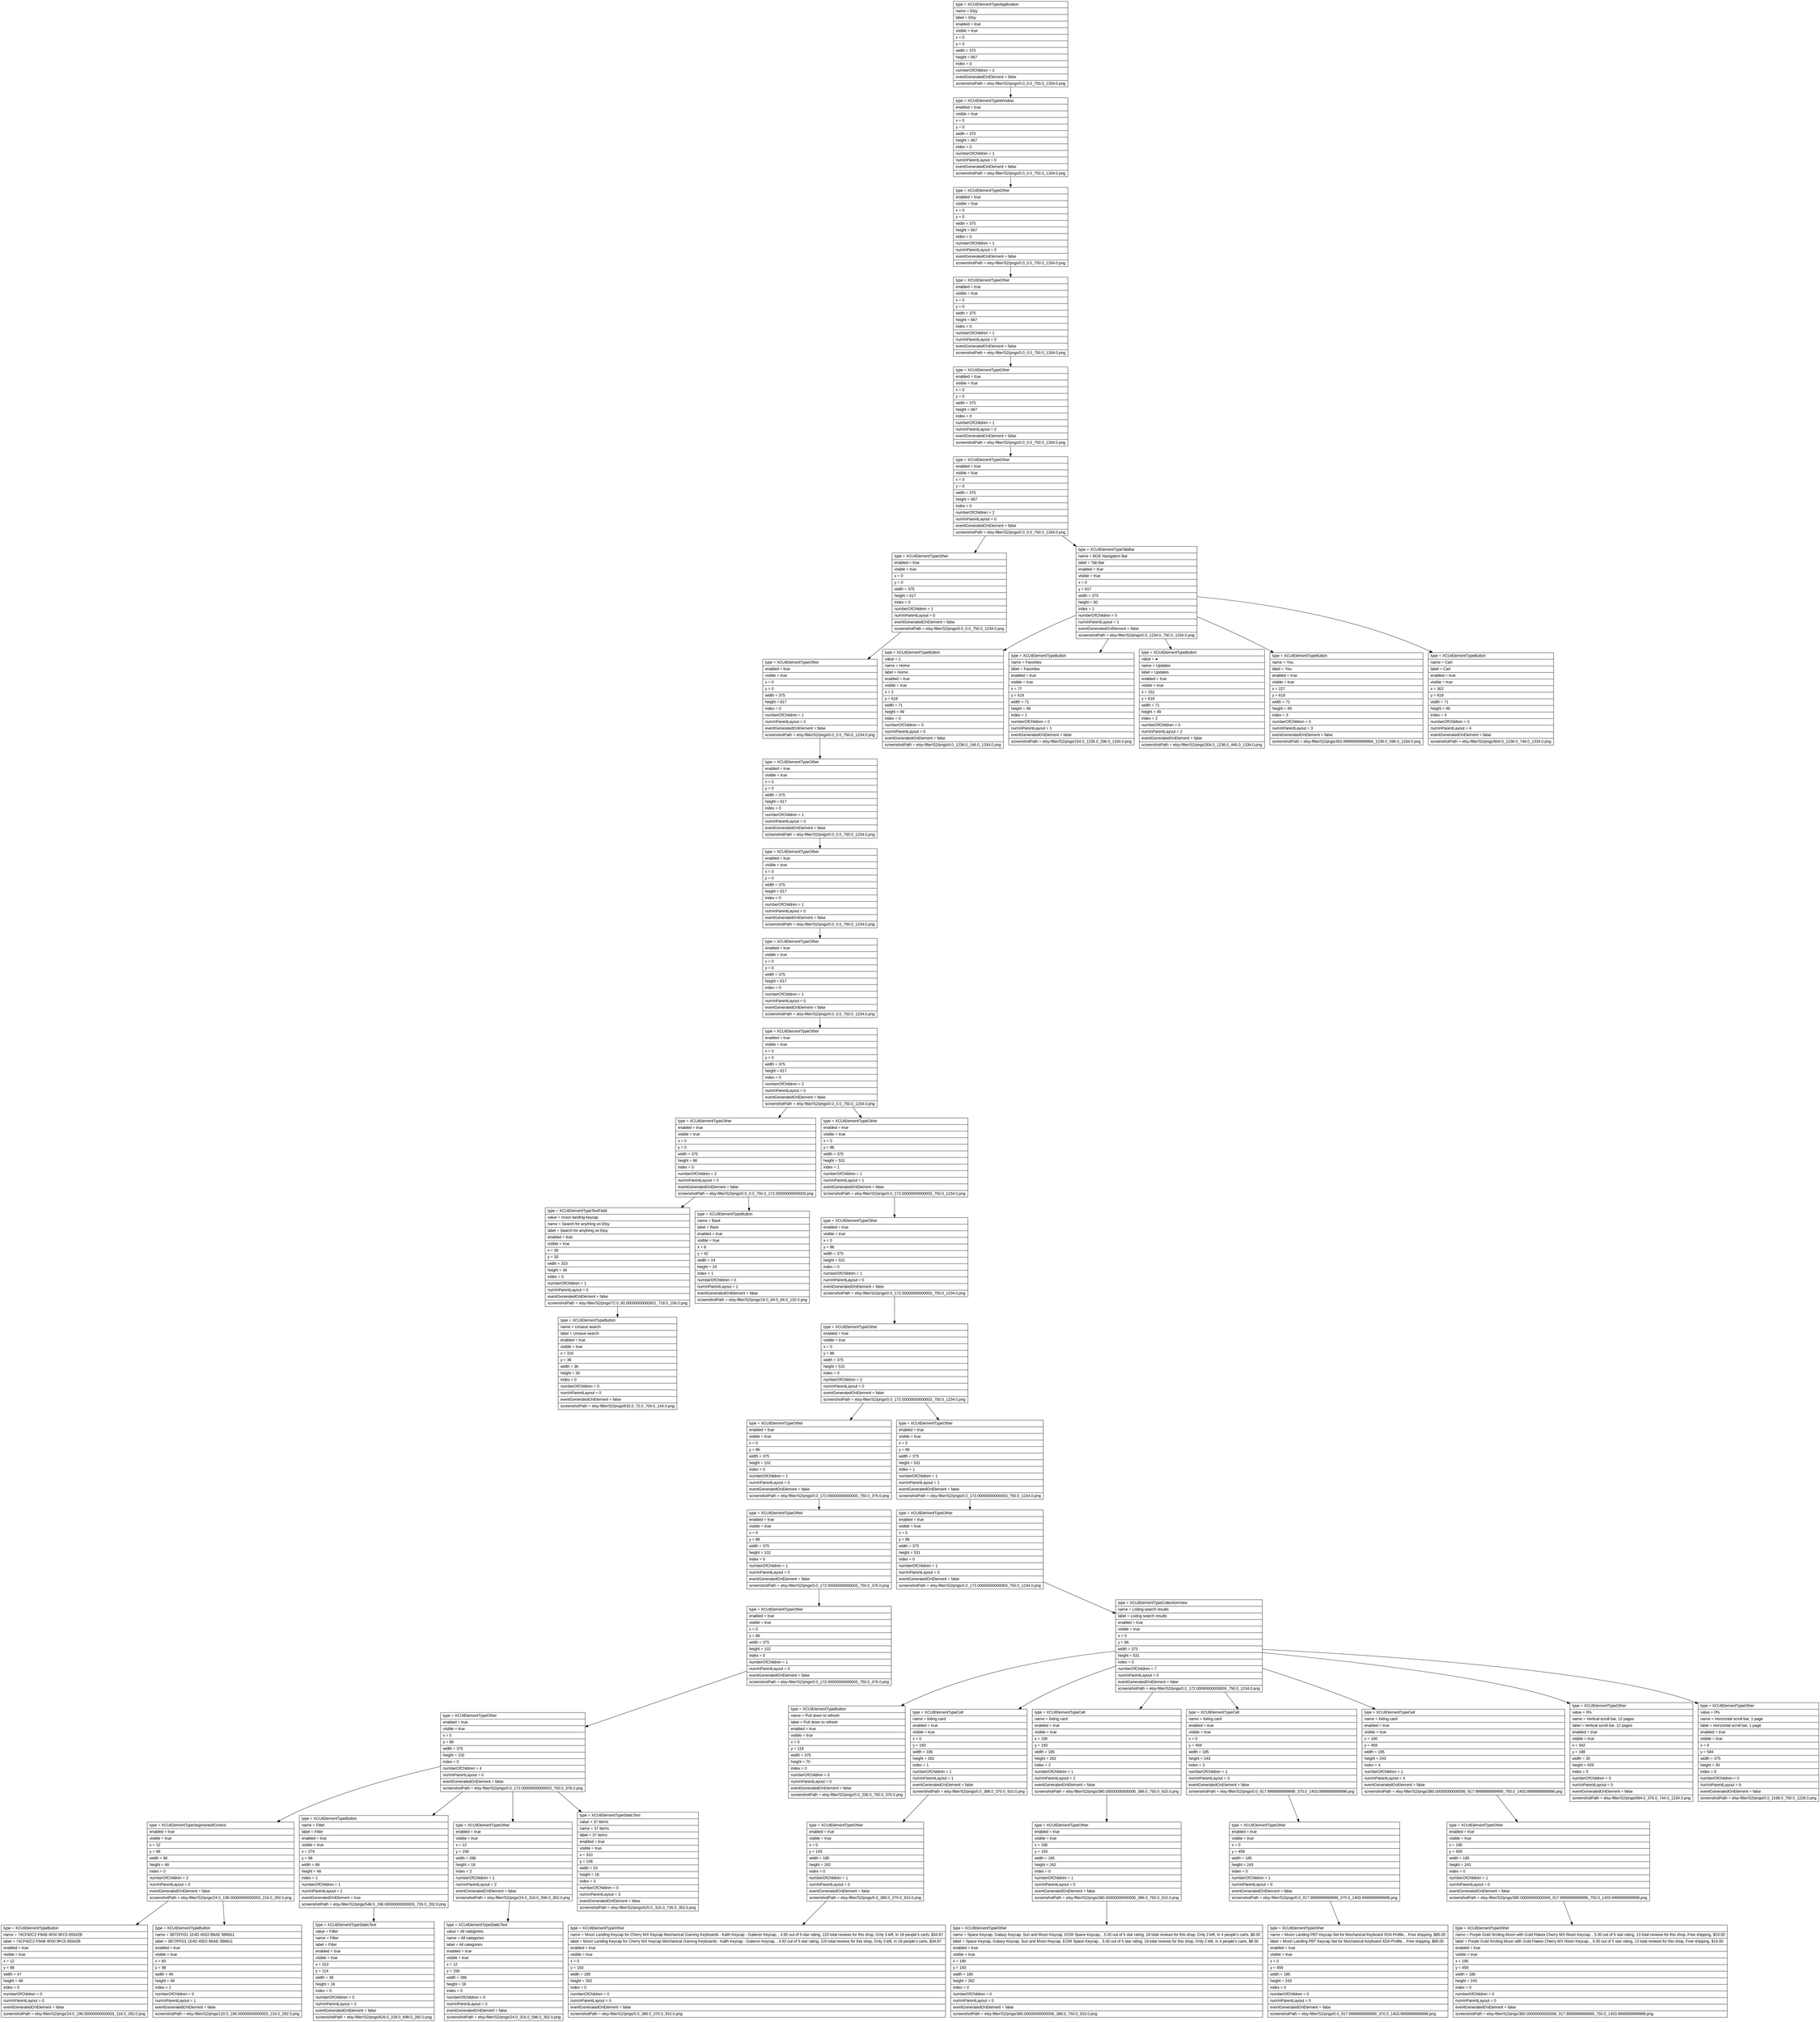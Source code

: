 digraph Layout {

	node [shape=record fontname=Arial];

	0	[label="{type = XCUIElementTypeApplication\l|name = Etsy\l|label = Etsy\l|enabled = true\l|visible = true\l|x = 0\l|y = 0\l|width = 375\l|height = 667\l|index = 0\l|numberOfChildren = 2\l|eventGeneratedOnElement = false \l|screenshotPath = etsy-filter/S2/pngs/0.0_0.0_750.0_1334.0.png\l}"]
	1	[label="{type = XCUIElementTypeWindow\l|enabled = true\l|visible = true\l|x = 0\l|y = 0\l|width = 375\l|height = 667\l|index = 0\l|numberOfChildren = 1\l|numInParentLayout = 0\l|eventGeneratedOnElement = false \l|screenshotPath = etsy-filter/S2/pngs/0.0_0.0_750.0_1334.0.png\l}"]
	2	[label="{type = XCUIElementTypeOther\l|enabled = true\l|visible = true\l|x = 0\l|y = 0\l|width = 375\l|height = 667\l|index = 0\l|numberOfChildren = 1\l|numInParentLayout = 0\l|eventGeneratedOnElement = false \l|screenshotPath = etsy-filter/S2/pngs/0.0_0.0_750.0_1334.0.png\l}"]
	3	[label="{type = XCUIElementTypeOther\l|enabled = true\l|visible = true\l|x = 0\l|y = 0\l|width = 375\l|height = 667\l|index = 0\l|numberOfChildren = 1\l|numInParentLayout = 0\l|eventGeneratedOnElement = false \l|screenshotPath = etsy-filter/S2/pngs/0.0_0.0_750.0_1334.0.png\l}"]
	4	[label="{type = XCUIElementTypeOther\l|enabled = true\l|visible = true\l|x = 0\l|y = 0\l|width = 375\l|height = 667\l|index = 0\l|numberOfChildren = 1\l|numInParentLayout = 0\l|eventGeneratedOnElement = false \l|screenshotPath = etsy-filter/S2/pngs/0.0_0.0_750.0_1334.0.png\l}"]
	5	[label="{type = XCUIElementTypeOther\l|enabled = true\l|visible = true\l|x = 0\l|y = 0\l|width = 375\l|height = 667\l|index = 0\l|numberOfChildren = 2\l|numInParentLayout = 0\l|eventGeneratedOnElement = false \l|screenshotPath = etsy-filter/S2/pngs/0.0_0.0_750.0_1334.0.png\l}"]
	6	[label="{type = XCUIElementTypeOther\l|enabled = true\l|visible = true\l|x = 0\l|y = 0\l|width = 375\l|height = 617\l|index = 0\l|numberOfChildren = 1\l|numInParentLayout = 0\l|eventGeneratedOnElement = false \l|screenshotPath = etsy-filter/S2/pngs/0.0_0.0_750.0_1234.0.png\l}"]
	7	[label="{type = XCUIElementTypeTabBar\l|name = BOE Navigation Bar\l|label = Tab Bar\l|enabled = true\l|visible = true\l|x = 0\l|y = 617\l|width = 375\l|height = 50\l|index = 1\l|numberOfChildren = 5\l|numInParentLayout = 1\l|eventGeneratedOnElement = false \l|screenshotPath = etsy-filter/S2/pngs/0.0_1234.0_750.0_1334.0.png\l}"]
	8	[label="{type = XCUIElementTypeOther\l|enabled = true\l|visible = true\l|x = 0\l|y = 0\l|width = 375\l|height = 617\l|index = 0\l|numberOfChildren = 1\l|numInParentLayout = 0\l|eventGeneratedOnElement = false \l|screenshotPath = etsy-filter/S2/pngs/0.0_0.0_750.0_1234.0.png\l}"]
	9	[label="{type = XCUIElementTypeButton\l|value = 1\l|name = Home\l|label = Home\l|enabled = true\l|visible = true\l|x = 2\l|y = 618\l|width = 71\l|height = 49\l|index = 0\l|numberOfChildren = 0\l|numInParentLayout = 0\l|eventGeneratedOnElement = false \l|screenshotPath = etsy-filter/S2/pngs/4.0_1236.0_146.0_1334.0.png\l}"]
	10	[label="{type = XCUIElementTypeButton\l|name = Favorites\l|label = Favorites\l|enabled = true\l|visible = true\l|x = 77\l|y = 618\l|width = 71\l|height = 49\l|index = 1\l|numberOfChildren = 0\l|numInParentLayout = 1\l|eventGeneratedOnElement = false \l|screenshotPath = etsy-filter/S2/pngs/154.0_1236.0_296.0_1334.0.png\l}"]
	11	[label="{type = XCUIElementTypeButton\l|value = ●\l|name = Updates\l|label = Updates\l|enabled = true\l|visible = true\l|x = 152\l|y = 618\l|width = 71\l|height = 49\l|index = 2\l|numberOfChildren = 0\l|numInParentLayout = 2\l|eventGeneratedOnElement = false \l|screenshotPath = etsy-filter/S2/pngs/304.0_1236.0_446.0_1334.0.png\l}"]
	12	[label="{type = XCUIElementTypeButton\l|name = You\l|label = You\l|enabled = true\l|visible = true\l|x = 227\l|y = 618\l|width = 71\l|height = 49\l|index = 3\l|numberOfChildren = 0\l|numInParentLayout = 3\l|eventGeneratedOnElement = false \l|screenshotPath = etsy-filter/S2/pngs/453.99999999999994_1236.0_596.0_1334.0.png\l}"]
	13	[label="{type = XCUIElementTypeButton\l|name = Cart\l|label = Cart\l|enabled = true\l|visible = true\l|x = 302\l|y = 618\l|width = 71\l|height = 49\l|index = 4\l|numberOfChildren = 0\l|numInParentLayout = 4\l|eventGeneratedOnElement = false \l|screenshotPath = etsy-filter/S2/pngs/604.0_1236.0_746.0_1334.0.png\l}"]
	14	[label="{type = XCUIElementTypeOther\l|enabled = true\l|visible = true\l|x = 0\l|y = 0\l|width = 375\l|height = 617\l|index = 0\l|numberOfChildren = 1\l|numInParentLayout = 0\l|eventGeneratedOnElement = false \l|screenshotPath = etsy-filter/S2/pngs/0.0_0.0_750.0_1234.0.png\l}"]
	15	[label="{type = XCUIElementTypeOther\l|enabled = true\l|visible = true\l|x = 0\l|y = 0\l|width = 375\l|height = 617\l|index = 0\l|numberOfChildren = 1\l|numInParentLayout = 0\l|eventGeneratedOnElement = false \l|screenshotPath = etsy-filter/S2/pngs/0.0_0.0_750.0_1234.0.png\l}"]
	16	[label="{type = XCUIElementTypeOther\l|enabled = true\l|visible = true\l|x = 0\l|y = 0\l|width = 375\l|height = 617\l|index = 0\l|numberOfChildren = 1\l|numInParentLayout = 0\l|eventGeneratedOnElement = false \l|screenshotPath = etsy-filter/S2/pngs/0.0_0.0_750.0_1234.0.png\l}"]
	17	[label="{type = XCUIElementTypeOther\l|enabled = true\l|visible = true\l|x = 0\l|y = 0\l|width = 375\l|height = 617\l|index = 0\l|numberOfChildren = 2\l|numInParentLayout = 0\l|eventGeneratedOnElement = false \l|screenshotPath = etsy-filter/S2/pngs/0.0_0.0_750.0_1234.0.png\l}"]
	18	[label="{type = XCUIElementTypeOther\l|enabled = true\l|visible = true\l|x = 0\l|y = 0\l|width = 375\l|height = 86\l|index = 0\l|numberOfChildren = 2\l|numInParentLayout = 0\l|eventGeneratedOnElement = false \l|screenshotPath = etsy-filter/S2/pngs/0.0_0.0_750.0_172.00000000000003.png\l}"]
	19	[label="{type = XCUIElementTypeOther\l|enabled = true\l|visible = true\l|x = 0\l|y = 86\l|width = 375\l|height = 531\l|index = 1\l|numberOfChildren = 1\l|numInParentLayout = 1\l|eventGeneratedOnElement = false \l|screenshotPath = etsy-filter/S2/pngs/0.0_172.00000000000003_750.0_1234.0.png\l}"]
	20	[label="{type = XCUIElementTypeTextField\l|value = moon landing keycap\l|name = Search for anything on Etsy\l|label = Search for anything on Etsy\l|enabled = true\l|visible = true\l|x = 36\l|y = 30\l|width = 323\l|height = 48\l|index = 0\l|numberOfChildren = 1\l|numInParentLayout = 0\l|eventGeneratedOnElement = false \l|screenshotPath = etsy-filter/S2/pngs/72.0_60.00000000000001_718.0_156.0.png\l}"]
	21	[label="{type = XCUIElementTypeButton\l|name = Back\l|label = Back\l|enabled = true\l|visible = true\l|x = 8\l|y = 42\l|width = 24\l|height = 24\l|index = 1\l|numberOfChildren = 0\l|numInParentLayout = 1\l|eventGeneratedOnElement = false \l|screenshotPath = etsy-filter/S2/pngs/16.0_84.0_64.0_132.0.png\l}"]
	22	[label="{type = XCUIElementTypeOther\l|enabled = true\l|visible = true\l|x = 0\l|y = 86\l|width = 375\l|height = 531\l|index = 0\l|numberOfChildren = 1\l|numInParentLayout = 0\l|eventGeneratedOnElement = false \l|screenshotPath = etsy-filter/S2/pngs/0.0_172.00000000000003_750.0_1234.0.png\l}"]
	23	[label="{type = XCUIElementTypeButton\l|name = Unsave search\l|label = Unsave search\l|enabled = true\l|visible = true\l|x = 316\l|y = 36\l|width = 36\l|height = 36\l|index = 0\l|numberOfChildren = 0\l|numInParentLayout = 0\l|eventGeneratedOnElement = false \l|screenshotPath = etsy-filter/S2/pngs/632.0_72.0_704.0_144.0.png\l}"]
	24	[label="{type = XCUIElementTypeOther\l|enabled = true\l|visible = true\l|x = 0\l|y = 86\l|width = 375\l|height = 531\l|index = 0\l|numberOfChildren = 2\l|numInParentLayout = 0\l|eventGeneratedOnElement = false \l|screenshotPath = etsy-filter/S2/pngs/0.0_172.00000000000003_750.0_1234.0.png\l}"]
	25	[label="{type = XCUIElementTypeOther\l|enabled = true\l|visible = true\l|x = 0\l|y = 86\l|width = 375\l|height = 102\l|index = 0\l|numberOfChildren = 1\l|numInParentLayout = 0\l|eventGeneratedOnElement = false \l|screenshotPath = etsy-filter/S2/pngs/0.0_172.00000000000003_750.0_376.0.png\l}"]
	26	[label="{type = XCUIElementTypeOther\l|enabled = true\l|visible = true\l|x = 0\l|y = 86\l|width = 375\l|height = 531\l|index = 1\l|numberOfChildren = 1\l|numInParentLayout = 1\l|eventGeneratedOnElement = false \l|screenshotPath = etsy-filter/S2/pngs/0.0_172.00000000000003_750.0_1234.0.png\l}"]
	27	[label="{type = XCUIElementTypeOther\l|enabled = true\l|visible = true\l|x = 0\l|y = 86\l|width = 375\l|height = 102\l|index = 0\l|numberOfChildren = 1\l|numInParentLayout = 0\l|eventGeneratedOnElement = false \l|screenshotPath = etsy-filter/S2/pngs/0.0_172.00000000000003_750.0_376.0.png\l}"]
	28	[label="{type = XCUIElementTypeOther\l|enabled = true\l|visible = true\l|x = 0\l|y = 86\l|width = 375\l|height = 531\l|index = 0\l|numberOfChildren = 1\l|numInParentLayout = 0\l|eventGeneratedOnElement = false \l|screenshotPath = etsy-filter/S2/pngs/0.0_172.00000000000003_750.0_1234.0.png\l}"]
	29	[label="{type = XCUIElementTypeOther\l|enabled = true\l|visible = true\l|x = 0\l|y = 86\l|width = 375\l|height = 102\l|index = 0\l|numberOfChildren = 1\l|numInParentLayout = 0\l|eventGeneratedOnElement = false \l|screenshotPath = etsy-filter/S2/pngs/0.0_172.00000000000003_750.0_376.0.png\l}"]
	30	[label="{type = XCUIElementTypeCollectionView\l|name = Listing search results\l|label = Listing search results\l|enabled = true\l|visible = true\l|x = 0\l|y = 86\l|width = 375\l|height = 531\l|index = 0\l|numberOfChildren = 7\l|numInParentLayout = 0\l|eventGeneratedOnElement = false \l|screenshotPath = etsy-filter/S2/pngs/0.0_172.00000000000003_750.0_1234.0.png\l}"]
	31	[label="{type = XCUIElementTypeOther\l|enabled = true\l|visible = true\l|x = 0\l|y = 86\l|width = 375\l|height = 102\l|index = 0\l|numberOfChildren = 4\l|numInParentLayout = 0\l|eventGeneratedOnElement = false \l|screenshotPath = etsy-filter/S2/pngs/0.0_172.00000000000003_750.0_376.0.png\l}"]
	32	[label="{type = XCUIElementTypeButton\l|name = Pull down to refresh\l|label = Pull down to refresh\l|enabled = true\l|visible = true\l|x = 0\l|y = 118\l|width = 375\l|height = 70\l|index = 0\l|numberOfChildren = 0\l|numInParentLayout = 0\l|eventGeneratedOnElement = false \l|screenshotPath = etsy-filter/S2/pngs/0.0_236.0_750.0_376.0.png\l}"]
	33	[label="{type = XCUIElementTypeCell\l|name = listing card\l|enabled = true\l|visible = true\l|x = 0\l|y = 193\l|width = 185\l|height = 262\l|index = 1\l|numberOfChildren = 1\l|numInParentLayout = 1\l|eventGeneratedOnElement = false \l|screenshotPath = etsy-filter/S2/pngs/0.0_386.0_370.0_910.0.png\l}"]
	34	[label="{type = XCUIElementTypeCell\l|name = listing card\l|enabled = true\l|visible = true\l|x = 190\l|y = 193\l|width = 185\l|height = 262\l|index = 2\l|numberOfChildren = 1\l|numInParentLayout = 2\l|eventGeneratedOnElement = false \l|screenshotPath = etsy-filter/S2/pngs/380.00000000000006_386.0_750.0_910.0.png\l}"]
	35	[label="{type = XCUIElementTypeCell\l|name = listing card\l|enabled = true\l|visible = true\l|x = 0\l|y = 459\l|width = 185\l|height = 243\l|index = 3\l|numberOfChildren = 1\l|numInParentLayout = 3\l|eventGeneratedOnElement = false \l|screenshotPath = etsy-filter/S2/pngs/0.0_917.9999999999999_370.0_1403.9999999999998.png\l}"]
	36	[label="{type = XCUIElementTypeCell\l|name = listing card\l|enabled = true\l|visible = true\l|x = 190\l|y = 459\l|width = 185\l|height = 243\l|index = 4\l|numberOfChildren = 1\l|numInParentLayout = 4\l|eventGeneratedOnElement = false \l|screenshotPath = etsy-filter/S2/pngs/380.00000000000006_917.9999999999999_750.0_1403.9999999999998.png\l}"]
	37	[label="{type = XCUIElementTypeOther\l|value = 0%\l|name = Vertical scroll bar, 12 pages\l|label = Vertical scroll bar, 12 pages\l|enabled = true\l|visible = true\l|x = 342\l|y = 188\l|width = 30\l|height = 429\l|index = 5\l|numberOfChildren = 0\l|numInParentLayout = 5\l|eventGeneratedOnElement = false \l|screenshotPath = etsy-filter/S2/pngs/684.0_376.0_744.0_1234.0.png\l}"]
	38	[label="{type = XCUIElementTypeOther\l|value = 0%\l|name = Horizontal scroll bar, 1 page\l|label = Horizontal scroll bar, 1 page\l|enabled = true\l|visible = true\l|x = 0\l|y = 584\l|width = 375\l|height = 30\l|index = 6\l|numberOfChildren = 0\l|numInParentLayout = 6\l|eventGeneratedOnElement = false \l|screenshotPath = etsy-filter/S2/pngs/0.0_1168.0_750.0_1228.0.png\l}"]
	39	[label="{type = XCUIElementTypeSegmentedControl\l|enabled = true\l|visible = true\l|x = 12\l|y = 98\l|width = 96\l|height = 48\l|index = 0\l|numberOfChildren = 2\l|numInParentLayout = 0\l|eventGeneratedOnElement = false \l|screenshotPath = etsy-filter/S2/pngs/24.0_196.00000000000003_216.0_292.0.png\l}"]
	40	[label="{type = XCUIElementTypeButton\l|name = Filter\l|label = Filter\l|enabled = true\l|visible = true\l|x = 274\l|y = 98\l|width = 89\l|height = 48\l|index = 1\l|numberOfChildren = 1\l|numInParentLayout = 1\l|eventGeneratedOnElement = true \l|screenshotPath = etsy-filter/S2/pngs/548.0_196.00000000000003_726.0_292.0.png\l}"]
	41	[label="{type = XCUIElementTypeOther\l|enabled = true\l|visible = true\l|x = 12\l|y = 158\l|width = 286\l|height = 18\l|index = 2\l|numberOfChildren = 1\l|numInParentLayout = 2\l|eventGeneratedOnElement = false \l|screenshotPath = etsy-filter/S2/pngs/24.0_316.0_596.0_352.0.png\l}"]
	42	[label="{type = XCUIElementTypeStaticText\l|value = 37 items\l|name = 37 items\l|label = 37 items\l|enabled = true\l|visible = true\l|x = 310\l|y = 158\l|width = 53\l|height = 18\l|index = 3\l|numberOfChildren = 0\l|numInParentLayout = 3\l|eventGeneratedOnElement = false \l|screenshotPath = etsy-filter/S2/pngs/620.0_316.0_726.0_352.0.png\l}"]
	43	[label="{type = XCUIElementTypeOther\l|enabled = true\l|visible = true\l|x = 0\l|y = 193\l|width = 185\l|height = 262\l|index = 0\l|numberOfChildren = 1\l|numInParentLayout = 0\l|eventGeneratedOnElement = false \l|screenshotPath = etsy-filter/S2/pngs/0.0_386.0_370.0_910.0.png\l}"]
	44	[label="{type = XCUIElementTypeOther\l|enabled = true\l|visible = true\l|x = 190\l|y = 193\l|width = 185\l|height = 262\l|index = 0\l|numberOfChildren = 1\l|numInParentLayout = 0\l|eventGeneratedOnElement = false \l|screenshotPath = etsy-filter/S2/pngs/380.00000000000006_386.0_750.0_910.0.png\l}"]
	45	[label="{type = XCUIElementTypeOther\l|enabled = true\l|visible = true\l|x = 0\l|y = 459\l|width = 185\l|height = 243\l|index = 0\l|numberOfChildren = 1\l|numInParentLayout = 0\l|eventGeneratedOnElement = false \l|screenshotPath = etsy-filter/S2/pngs/0.0_917.9999999999999_370.0_1403.9999999999998.png\l}"]
	46	[label="{type = XCUIElementTypeOther\l|enabled = true\l|visible = true\l|x = 190\l|y = 459\l|width = 185\l|height = 243\l|index = 0\l|numberOfChildren = 1\l|numInParentLayout = 0\l|eventGeneratedOnElement = false \l|screenshotPath = etsy-filter/S2/pngs/380.00000000000006_917.9999999999999_750.0_1403.9999999999998.png\l}"]
	47	[label="{type = XCUIElementTypeButton\l|name = 74CF92C2 F9AB 4F00 9FC5 65542B\l|label = 74CF92C2 F9AB 4F00 9FC5 65542B\l|enabled = true\l|visible = true\l|x = 12\l|y = 98\l|width = 47\l|height = 48\l|index = 0\l|numberOfChildren = 0\l|numInParentLayout = 0\l|eventGeneratedOnElement = false \l|screenshotPath = etsy-filter/S2/pngs/24.0_196.00000000000003_118.0_292.0.png\l}"]
	48	[label="{type = XCUIElementTypeButton\l|name = 3B72FFD1 1E4D 45D2 B6AE 5B6811\l|label = 3B72FFD1 1E4D 45D2 B6AE 5B6811\l|enabled = true\l|visible = true\l|x = 60\l|y = 98\l|width = 48\l|height = 48\l|index = 1\l|numberOfChildren = 0\l|numInParentLayout = 1\l|eventGeneratedOnElement = false \l|screenshotPath = etsy-filter/S2/pngs/120.0_196.00000000000003_216.0_292.0.png\l}"]
	49	[label="{type = XCUIElementTypeStaticText\l|value = Filter\l|name = Filter\l|label = Filter\l|enabled = true\l|visible = true\l|x = 313\l|y = 114\l|width = 36\l|height = 16\l|index = 0\l|numberOfChildren = 0\l|numInParentLayout = 0\l|eventGeneratedOnElement = false \l|screenshotPath = etsy-filter/S2/pngs/626.0_228.0_698.0_260.0.png\l}"]
	50	[label="{type = XCUIElementTypeStaticText\l|value = All categories\l|name = All categories\l|label = All categories\l|enabled = true\l|visible = true\l|x = 12\l|y = 158\l|width = 286\l|height = 18\l|index = 0\l|numberOfChildren = 0\l|numInParentLayout = 0\l|eventGeneratedOnElement = false \l|screenshotPath = etsy-filter/S2/pngs/24.0_316.0_596.0_352.0.png\l}"]
	51	[label="{type = XCUIElementTypeOther\l|name = Moon Landing Keycap for Cherry MX Keycap Mechanical Gaming Keyboards - Kalih Keycap - Gateron Keycap, , 4.82 out of 5 star rating, 120 total reviews for this shop, Only 3 left, In 18 people's carts, $34.87\l|label = Moon Landing Keycap for Cherry MX Keycap Mechanical Gaming Keyboards - Kalih Keycap - Gateron Keycap, , 4.82 out of 5 star rating, 120 total reviews for this shop, Only 3 left, In 18 people's carts, $34.87\l|enabled = true\l|visible = true\l|x = 0\l|y = 193\l|width = 185\l|height = 262\l|index = 0\l|numberOfChildren = 0\l|numInParentLayout = 0\l|eventGeneratedOnElement = false \l|screenshotPath = etsy-filter/S2/pngs/0.0_386.0_370.0_910.0.png\l}"]
	52	[label="{type = XCUIElementTypeOther\l|name = Space Keycap, Galaxy Keycap, Sun and Moon Keycap, EOM Space Keycap, , 5.00 out of 5 star rating, 18 total reviews for this shop, Only 2 left, In 4 people's carts, $8.00\l|label = Space Keycap, Galaxy Keycap, Sun and Moon Keycap, EOM Space Keycap, , 5.00 out of 5 star rating, 18 total reviews for this shop, Only 2 left, In 4 people's carts, $8.00\l|enabled = true\l|visible = true\l|x = 190\l|y = 193\l|width = 185\l|height = 262\l|index = 0\l|numberOfChildren = 0\l|numInParentLayout = 0\l|eventGeneratedOnElement = false \l|screenshotPath = etsy-filter/S2/pngs/380.00000000000006_386.0_750.0_910.0.png\l}"]
	53	[label="{type = XCUIElementTypeOther\l|name = Moon Landing PBT Keycap Set for Mechanical Keyboard XDA Profile, , Free shipping, $85.00\l|label = Moon Landing PBT Keycap Set for Mechanical Keyboard XDA Profile, , Free shipping, $85.00\l|enabled = true\l|visible = true\l|x = 0\l|y = 459\l|width = 185\l|height = 243\l|index = 0\l|numberOfChildren = 0\l|numInParentLayout = 0\l|eventGeneratedOnElement = false \l|screenshotPath = etsy-filter/S2/pngs/0.0_917.9999999999999_370.0_1403.9999999999998.png\l}"]
	54	[label="{type = XCUIElementTypeOther\l|name = Purple Gold Smiling Moon with Gold Flakes Cherry MX Resin Keycap, , 5.00 out of 5 star rating, 13 total reviews for this shop, Free shipping, $19.00\l|label = Purple Gold Smiling Moon with Gold Flakes Cherry MX Resin Keycap, , 5.00 out of 5 star rating, 13 total reviews for this shop, Free shipping, $19.00\l|enabled = true\l|visible = true\l|x = 190\l|y = 459\l|width = 185\l|height = 243\l|index = 0\l|numberOfChildren = 0\l|numInParentLayout = 0\l|eventGeneratedOnElement = false \l|screenshotPath = etsy-filter/S2/pngs/380.00000000000006_917.9999999999999_750.0_1403.9999999999998.png\l}"]


	0 -> 1
	1 -> 2
	2 -> 3
	3 -> 4
	4 -> 5
	5 -> 6
	5 -> 7
	6 -> 8
	7 -> 9
	7 -> 10
	7 -> 11
	7 -> 12
	7 -> 13
	8 -> 14
	14 -> 15
	15 -> 16
	16 -> 17
	17 -> 18
	17 -> 19
	18 -> 20
	18 -> 21
	19 -> 22
	20 -> 23
	22 -> 24
	24 -> 25
	24 -> 26
	25 -> 27
	26 -> 28
	27 -> 29
	28 -> 30
	29 -> 31
	30 -> 32
	30 -> 33
	30 -> 34
	30 -> 35
	30 -> 36
	30 -> 37
	30 -> 38
	31 -> 39
	31 -> 40
	31 -> 41
	31 -> 42
	33 -> 43
	34 -> 44
	35 -> 45
	36 -> 46
	39 -> 47
	39 -> 48
	40 -> 49
	41 -> 50
	43 -> 51
	44 -> 52
	45 -> 53
	46 -> 54


}